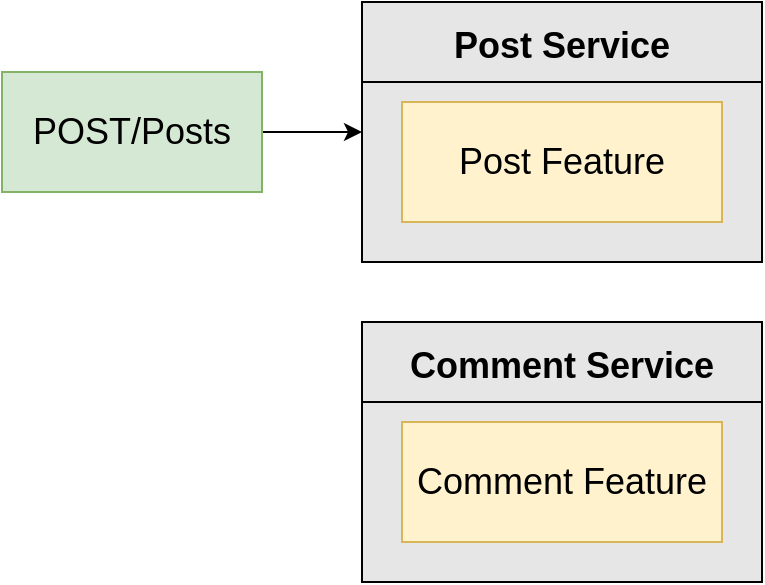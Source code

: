 <mxfile version="14.2.6" type="github">
  <diagram id="T4q0V0rnKqNsfMUgom50" name="Page-1">
    <mxGraphModel dx="920" dy="514" grid="1" gridSize="10" guides="1" tooltips="1" connect="1" arrows="1" fold="1" page="1" pageScale="1" pageWidth="827" pageHeight="1169" math="0" shadow="0">
      <root>
        <mxCell id="0" />
        <mxCell id="1" parent="0" />
        <mxCell id="iPH6eY06RuALrKuKl4r--38" value="Post Service" style="swimlane;gradientColor=none;fontSize=18;startSize=40;swimlaneFillColor=#E6E6E6;fillColor=#E6E6E6;" vertex="1" parent="1">
          <mxGeometry x="250" y="90" width="200" height="130" as="geometry" />
        </mxCell>
        <UserObject label="Post Feature" treeRoot="1" id="iPH6eY06RuALrKuKl4r--39">
          <mxCell style="whiteSpace=wrap;html=1;align=center;treeFolding=1;treeMoving=1;newEdgeStyle={&quot;edgeStyle&quot;:&quot;elbowEdgeStyle&quot;,&quot;startArrow&quot;:&quot;none&quot;,&quot;endArrow&quot;:&quot;none&quot;};fillColor=#fff2cc;fontSize=18;strokeColor=#d6b656;" vertex="1" parent="iPH6eY06RuALrKuKl4r--38">
            <mxGeometry x="20" y="50" width="160" height="60" as="geometry" />
          </mxCell>
        </UserObject>
        <mxCell id="iPH6eY06RuALrKuKl4r--43" style="edgeStyle=orthogonalEdgeStyle;rounded=0;orthogonalLoop=1;jettySize=auto;html=1;entryX=0;entryY=0.5;entryDx=0;entryDy=0;fontSize=18;" edge="1" parent="1" source="iPH6eY06RuALrKuKl4r--40" target="iPH6eY06RuALrKuKl4r--38">
          <mxGeometry relative="1" as="geometry" />
        </mxCell>
        <UserObject label="POST/Posts" treeRoot="1" id="iPH6eY06RuALrKuKl4r--40">
          <mxCell style="whiteSpace=wrap;html=1;align=center;treeFolding=1;treeMoving=1;newEdgeStyle={&quot;edgeStyle&quot;:&quot;elbowEdgeStyle&quot;,&quot;startArrow&quot;:&quot;none&quot;,&quot;endArrow&quot;:&quot;none&quot;};fillColor=#d5e8d4;fontSize=18;strokeColor=#82b366;" vertex="1" parent="1">
            <mxGeometry x="70" y="125" width="130" height="60" as="geometry" />
          </mxCell>
        </UserObject>
        <mxCell id="iPH6eY06RuALrKuKl4r--41" value="Comment Service" style="swimlane;gradientColor=none;fontSize=18;startSize=40;swimlaneFillColor=#E6E6E6;fillColor=#E6E6E6;" vertex="1" parent="1">
          <mxGeometry x="250" y="250" width="200" height="130" as="geometry" />
        </mxCell>
        <UserObject label="Comment Feature" treeRoot="1" id="iPH6eY06RuALrKuKl4r--42">
          <mxCell style="whiteSpace=wrap;html=1;align=center;treeFolding=1;treeMoving=1;newEdgeStyle={&quot;edgeStyle&quot;:&quot;elbowEdgeStyle&quot;,&quot;startArrow&quot;:&quot;none&quot;,&quot;endArrow&quot;:&quot;none&quot;};fillColor=#fff2cc;fontSize=18;strokeColor=#d6b656;" vertex="1" parent="iPH6eY06RuALrKuKl4r--41">
            <mxGeometry x="20" y="50" width="160" height="60" as="geometry" />
          </mxCell>
        </UserObject>
      </root>
    </mxGraphModel>
  </diagram>
</mxfile>
